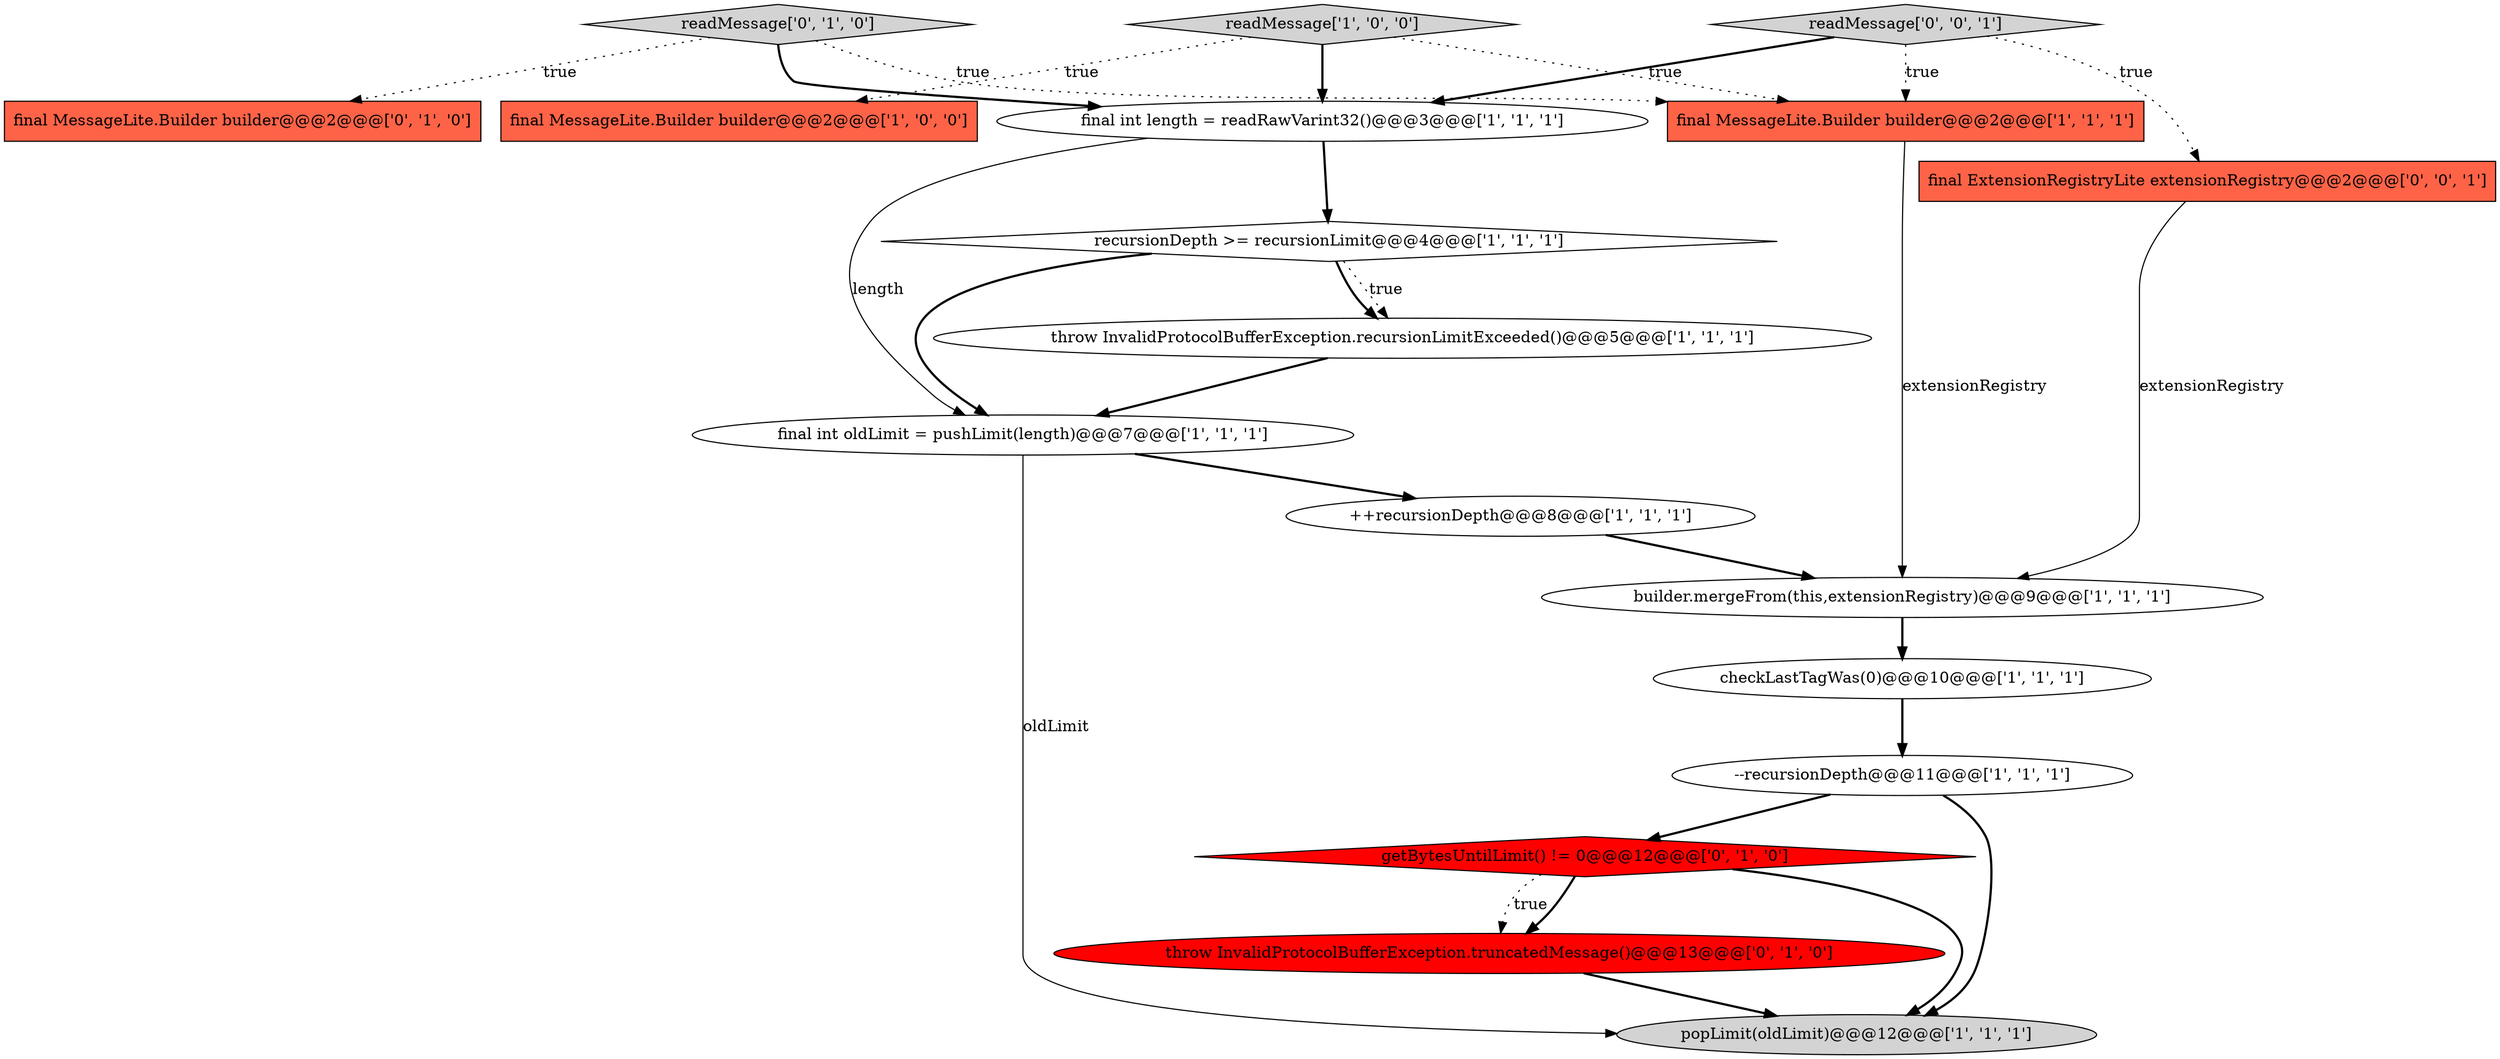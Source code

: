 digraph {
9 [style = filled, label = "checkLastTagWas(0)@@@10@@@['1', '1', '1']", fillcolor = white, shape = ellipse image = "AAA0AAABBB1BBB"];
16 [style = filled, label = "final ExtensionRegistryLite extensionRegistry@@@2@@@['0', '0', '1']", fillcolor = tomato, shape = box image = "AAA0AAABBB3BBB"];
2 [style = filled, label = "--recursionDepth@@@11@@@['1', '1', '1']", fillcolor = white, shape = ellipse image = "AAA0AAABBB1BBB"];
4 [style = filled, label = "recursionDepth >= recursionLimit@@@4@@@['1', '1', '1']", fillcolor = white, shape = diamond image = "AAA0AAABBB1BBB"];
13 [style = filled, label = "getBytesUntilLimit() != 0@@@12@@@['0', '1', '0']", fillcolor = red, shape = diamond image = "AAA1AAABBB2BBB"];
5 [style = filled, label = "builder.mergeFrom(this,extensionRegistry)@@@9@@@['1', '1', '1']", fillcolor = white, shape = ellipse image = "AAA0AAABBB1BBB"];
11 [style = filled, label = "throw InvalidProtocolBufferException.recursionLimitExceeded()@@@5@@@['1', '1', '1']", fillcolor = white, shape = ellipse image = "AAA0AAABBB1BBB"];
12 [style = filled, label = "final MessageLite.Builder builder@@@2@@@['0', '1', '0']", fillcolor = tomato, shape = box image = "AAA0AAABBB2BBB"];
15 [style = filled, label = "readMessage['0', '1', '0']", fillcolor = lightgray, shape = diamond image = "AAA0AAABBB2BBB"];
8 [style = filled, label = "final int length = readRawVarint32()@@@3@@@['1', '1', '1']", fillcolor = white, shape = ellipse image = "AAA0AAABBB1BBB"];
1 [style = filled, label = "++recursionDepth@@@8@@@['1', '1', '1']", fillcolor = white, shape = ellipse image = "AAA0AAABBB1BBB"];
17 [style = filled, label = "readMessage['0', '0', '1']", fillcolor = lightgray, shape = diamond image = "AAA0AAABBB3BBB"];
7 [style = filled, label = "popLimit(oldLimit)@@@12@@@['1', '1', '1']", fillcolor = lightgray, shape = ellipse image = "AAA0AAABBB1BBB"];
0 [style = filled, label = "final MessageLite.Builder builder@@@2@@@['1', '0', '0']", fillcolor = tomato, shape = box image = "AAA0AAABBB1BBB"];
14 [style = filled, label = "throw InvalidProtocolBufferException.truncatedMessage()@@@13@@@['0', '1', '0']", fillcolor = red, shape = ellipse image = "AAA1AAABBB2BBB"];
6 [style = filled, label = "final int oldLimit = pushLimit(length)@@@7@@@['1', '1', '1']", fillcolor = white, shape = ellipse image = "AAA0AAABBB1BBB"];
10 [style = filled, label = "readMessage['1', '0', '0']", fillcolor = lightgray, shape = diamond image = "AAA0AAABBB1BBB"];
3 [style = filled, label = "final MessageLite.Builder builder@@@2@@@['1', '1', '1']", fillcolor = tomato, shape = box image = "AAA0AAABBB1BBB"];
1->5 [style = bold, label=""];
17->8 [style = bold, label=""];
5->9 [style = bold, label=""];
4->6 [style = bold, label=""];
9->2 [style = bold, label=""];
11->6 [style = bold, label=""];
4->11 [style = dotted, label="true"];
10->3 [style = dotted, label="true"];
8->6 [style = solid, label="length"];
17->3 [style = dotted, label="true"];
14->7 [style = bold, label=""];
2->13 [style = bold, label=""];
17->16 [style = dotted, label="true"];
15->3 [style = dotted, label="true"];
6->1 [style = bold, label=""];
10->8 [style = bold, label=""];
16->5 [style = solid, label="extensionRegistry"];
13->7 [style = bold, label=""];
3->5 [style = solid, label="extensionRegistry"];
15->12 [style = dotted, label="true"];
10->0 [style = dotted, label="true"];
6->7 [style = solid, label="oldLimit"];
8->4 [style = bold, label=""];
2->7 [style = bold, label=""];
4->11 [style = bold, label=""];
13->14 [style = dotted, label="true"];
13->14 [style = bold, label=""];
15->8 [style = bold, label=""];
}
